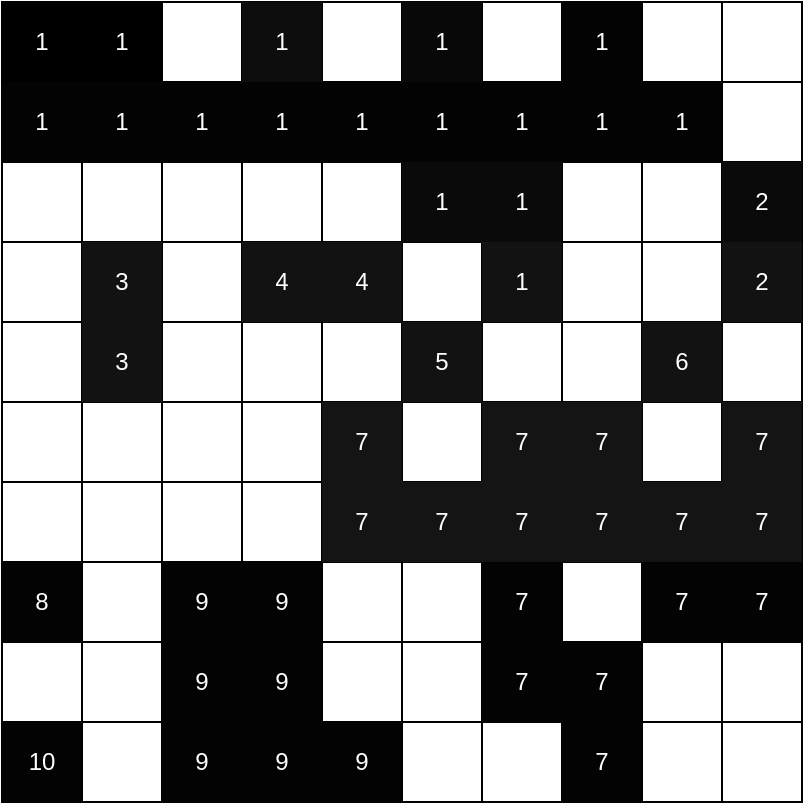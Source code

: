 <mxfile version="13.8.8" type="device"><diagram id="Qjdlxd_e4Ym-WES_UQr6" name="Page-1"><mxGraphModel dx="1422" dy="776" grid="1" gridSize="10" guides="1" tooltips="1" connect="1" arrows="1" fold="1" page="1" pageScale="1" pageWidth="827" pageHeight="1169" math="0" shadow="0"><root><mxCell id="0"/><mxCell id="1" parent="0"/><mxCell id="fYCM4nf8nL4wZfRL3Xh5-1" value="" style="shape=table;html=1;whiteSpace=wrap;startSize=0;container=1;collapsible=0;childLayout=tableLayout;" vertex="1" parent="1"><mxGeometry x="100" y="90" width="400" height="400" as="geometry"/></mxCell><mxCell id="fYCM4nf8nL4wZfRL3Xh5-101" style="shape=partialRectangle;html=1;whiteSpace=wrap;collapsible=0;dropTarget=0;pointerEvents=0;fillColor=none;top=0;left=0;bottom=0;right=0;points=[[0,0.5],[1,0.5]];portConstraint=eastwest;" vertex="1" parent="fYCM4nf8nL4wZfRL3Xh5-1"><mxGeometry width="400" height="40" as="geometry"/></mxCell><mxCell id="fYCM4nf8nL4wZfRL3Xh5-102" value="1" style="shape=partialRectangle;html=1;whiteSpace=wrap;connectable=0;top=0;left=0;bottom=0;right=0;overflow=hidden;fillColor=#000000;fontColor=#FFFFFF;" vertex="1" parent="fYCM4nf8nL4wZfRL3Xh5-101"><mxGeometry width="40" height="40" as="geometry"/></mxCell><mxCell id="fYCM4nf8nL4wZfRL3Xh5-103" value="1" style="shape=partialRectangle;html=1;whiteSpace=wrap;connectable=0;top=0;left=0;bottom=0;right=0;overflow=hidden;fillColor=#000000;fontColor=#FFFFFF;" vertex="1" parent="fYCM4nf8nL4wZfRL3Xh5-101"><mxGeometry x="40" width="40" height="40" as="geometry"/></mxCell><mxCell id="fYCM4nf8nL4wZfRL3Xh5-104" style="shape=partialRectangle;html=1;whiteSpace=wrap;connectable=0;fillColor=none;top=0;left=0;bottom=0;right=0;overflow=hidden;" vertex="1" parent="fYCM4nf8nL4wZfRL3Xh5-101"><mxGeometry x="80" width="40" height="40" as="geometry"/></mxCell><mxCell id="fYCM4nf8nL4wZfRL3Xh5-105" value="1" style="shape=partialRectangle;html=1;whiteSpace=wrap;connectable=0;top=0;left=0;bottom=0;right=0;overflow=hidden;fillColor=#0D0D0D;fontColor=#FFFFFF;" vertex="1" parent="fYCM4nf8nL4wZfRL3Xh5-101"><mxGeometry x="120" width="40" height="40" as="geometry"/></mxCell><mxCell id="fYCM4nf8nL4wZfRL3Xh5-106" style="shape=partialRectangle;html=1;whiteSpace=wrap;connectable=0;fillColor=none;top=0;left=0;bottom=0;right=0;overflow=hidden;" vertex="1" parent="fYCM4nf8nL4wZfRL3Xh5-101"><mxGeometry x="160" width="40" height="40" as="geometry"/></mxCell><mxCell id="fYCM4nf8nL4wZfRL3Xh5-107" value="1" style="shape=partialRectangle;html=1;whiteSpace=wrap;connectable=0;top=0;left=0;bottom=0;right=0;overflow=hidden;fillColor=#080808;fontColor=#FFFFFF;" vertex="1" parent="fYCM4nf8nL4wZfRL3Xh5-101"><mxGeometry x="200" width="40" height="40" as="geometry"/></mxCell><mxCell id="fYCM4nf8nL4wZfRL3Xh5-108" style="shape=partialRectangle;html=1;whiteSpace=wrap;connectable=0;fillColor=none;top=0;left=0;bottom=0;right=0;overflow=hidden;" vertex="1" parent="fYCM4nf8nL4wZfRL3Xh5-101"><mxGeometry x="240" width="40" height="40" as="geometry"/></mxCell><mxCell id="fYCM4nf8nL4wZfRL3Xh5-109" value="1" style="shape=partialRectangle;html=1;whiteSpace=wrap;connectable=0;top=0;left=0;bottom=0;right=0;overflow=hidden;fillColor=#030303;fontColor=#FFFFFF;" vertex="1" parent="fYCM4nf8nL4wZfRL3Xh5-101"><mxGeometry x="280" width="40" height="40" as="geometry"/></mxCell><mxCell id="fYCM4nf8nL4wZfRL3Xh5-110" style="shape=partialRectangle;html=1;whiteSpace=wrap;connectable=0;fillColor=none;top=0;left=0;bottom=0;right=0;overflow=hidden;" vertex="1" parent="fYCM4nf8nL4wZfRL3Xh5-101"><mxGeometry x="320" width="40" height="40" as="geometry"/></mxCell><mxCell id="fYCM4nf8nL4wZfRL3Xh5-111" style="shape=partialRectangle;html=1;whiteSpace=wrap;connectable=0;fillColor=none;top=0;left=0;bottom=0;right=0;overflow=hidden;" vertex="1" parent="fYCM4nf8nL4wZfRL3Xh5-101"><mxGeometry x="360" width="40" height="40" as="geometry"/></mxCell><mxCell id="fYCM4nf8nL4wZfRL3Xh5-90" style="shape=partialRectangle;html=1;whiteSpace=wrap;collapsible=0;dropTarget=0;pointerEvents=0;fillColor=none;top=0;left=0;bottom=0;right=0;points=[[0,0.5],[1,0.5]];portConstraint=eastwest;" vertex="1" parent="fYCM4nf8nL4wZfRL3Xh5-1"><mxGeometry y="40" width="400" height="40" as="geometry"/></mxCell><mxCell id="fYCM4nf8nL4wZfRL3Xh5-91" value="1" style="shape=partialRectangle;html=1;whiteSpace=wrap;connectable=0;top=0;left=0;bottom=0;right=0;overflow=hidden;fillColor=#030303;fontColor=#FFFFFF;" vertex="1" parent="fYCM4nf8nL4wZfRL3Xh5-90"><mxGeometry width="40" height="40" as="geometry"/></mxCell><mxCell id="fYCM4nf8nL4wZfRL3Xh5-92" value="1" style="shape=partialRectangle;html=1;whiteSpace=wrap;connectable=0;top=0;left=0;bottom=0;right=0;overflow=hidden;fillColor=#030303;fontColor=#FFFFFF;" vertex="1" parent="fYCM4nf8nL4wZfRL3Xh5-90"><mxGeometry x="40" width="40" height="40" as="geometry"/></mxCell><mxCell id="fYCM4nf8nL4wZfRL3Xh5-93" value="1" style="shape=partialRectangle;html=1;whiteSpace=wrap;connectable=0;top=0;left=0;bottom=0;right=0;overflow=hidden;fillColor=#030303;fontColor=#FFFFFF;" vertex="1" parent="fYCM4nf8nL4wZfRL3Xh5-90"><mxGeometry x="80" width="40" height="40" as="geometry"/></mxCell><mxCell id="fYCM4nf8nL4wZfRL3Xh5-94" value="1" style="shape=partialRectangle;html=1;whiteSpace=wrap;connectable=0;top=0;left=0;bottom=0;right=0;overflow=hidden;fillColor=#030303;fontColor=#FFFFFF;" vertex="1" parent="fYCM4nf8nL4wZfRL3Xh5-90"><mxGeometry x="120" width="40" height="40" as="geometry"/></mxCell><mxCell id="fYCM4nf8nL4wZfRL3Xh5-95" value="1" style="shape=partialRectangle;html=1;whiteSpace=wrap;connectable=0;top=0;left=0;bottom=0;right=0;overflow=hidden;fillColor=#030303;fontColor=#FFFFFF;" vertex="1" parent="fYCM4nf8nL4wZfRL3Xh5-90"><mxGeometry x="160" width="40" height="40" as="geometry"/></mxCell><mxCell id="fYCM4nf8nL4wZfRL3Xh5-96" value="1" style="shape=partialRectangle;html=1;whiteSpace=wrap;connectable=0;top=0;left=0;bottom=0;right=0;overflow=hidden;fillColor=#030303;fontColor=#FFFFFF;" vertex="1" parent="fYCM4nf8nL4wZfRL3Xh5-90"><mxGeometry x="200" width="40" height="40" as="geometry"/></mxCell><mxCell id="fYCM4nf8nL4wZfRL3Xh5-97" value="1" style="shape=partialRectangle;html=1;whiteSpace=wrap;connectable=0;top=0;left=0;bottom=0;right=0;overflow=hidden;fillColor=#030303;fontColor=#FFFFFF;" vertex="1" parent="fYCM4nf8nL4wZfRL3Xh5-90"><mxGeometry x="240" width="40" height="40" as="geometry"/></mxCell><mxCell id="fYCM4nf8nL4wZfRL3Xh5-98" value="1" style="shape=partialRectangle;html=1;whiteSpace=wrap;connectable=0;top=0;left=0;bottom=0;right=0;overflow=hidden;fillColor=#030303;fontColor=#FFFFFF;" vertex="1" parent="fYCM4nf8nL4wZfRL3Xh5-90"><mxGeometry x="280" width="40" height="40" as="geometry"/></mxCell><mxCell id="fYCM4nf8nL4wZfRL3Xh5-99" value="1" style="shape=partialRectangle;html=1;whiteSpace=wrap;connectable=0;top=0;left=0;bottom=0;right=0;overflow=hidden;fillColor=#030303;fontColor=#FFFFFF;" vertex="1" parent="fYCM4nf8nL4wZfRL3Xh5-90"><mxGeometry x="320" width="40" height="40" as="geometry"/></mxCell><mxCell id="fYCM4nf8nL4wZfRL3Xh5-100" style="shape=partialRectangle;html=1;whiteSpace=wrap;connectable=0;fillColor=none;top=0;left=0;bottom=0;right=0;overflow=hidden;" vertex="1" parent="fYCM4nf8nL4wZfRL3Xh5-90"><mxGeometry x="360" width="40" height="40" as="geometry"/></mxCell><mxCell id="fYCM4nf8nL4wZfRL3Xh5-79" style="shape=partialRectangle;html=1;whiteSpace=wrap;collapsible=0;dropTarget=0;pointerEvents=0;fillColor=none;top=0;left=0;bottom=0;right=0;points=[[0,0.5],[1,0.5]];portConstraint=eastwest;" vertex="1" parent="fYCM4nf8nL4wZfRL3Xh5-1"><mxGeometry y="80" width="400" height="40" as="geometry"/></mxCell><mxCell id="fYCM4nf8nL4wZfRL3Xh5-80" style="shape=partialRectangle;html=1;whiteSpace=wrap;connectable=0;fillColor=none;top=0;left=0;bottom=0;right=0;overflow=hidden;" vertex="1" parent="fYCM4nf8nL4wZfRL3Xh5-79"><mxGeometry width="40" height="40" as="geometry"/></mxCell><mxCell id="fYCM4nf8nL4wZfRL3Xh5-81" style="shape=partialRectangle;html=1;whiteSpace=wrap;connectable=0;fillColor=none;top=0;left=0;bottom=0;right=0;overflow=hidden;" vertex="1" parent="fYCM4nf8nL4wZfRL3Xh5-79"><mxGeometry x="40" width="40" height="40" as="geometry"/></mxCell><mxCell id="fYCM4nf8nL4wZfRL3Xh5-82" style="shape=partialRectangle;html=1;whiteSpace=wrap;connectable=0;fillColor=none;top=0;left=0;bottom=0;right=0;overflow=hidden;" vertex="1" parent="fYCM4nf8nL4wZfRL3Xh5-79"><mxGeometry x="80" width="40" height="40" as="geometry"/></mxCell><mxCell id="fYCM4nf8nL4wZfRL3Xh5-83" style="shape=partialRectangle;html=1;whiteSpace=wrap;connectable=0;fillColor=none;top=0;left=0;bottom=0;right=0;overflow=hidden;" vertex="1" parent="fYCM4nf8nL4wZfRL3Xh5-79"><mxGeometry x="120" width="40" height="40" as="geometry"/></mxCell><mxCell id="fYCM4nf8nL4wZfRL3Xh5-84" style="shape=partialRectangle;html=1;whiteSpace=wrap;connectable=0;fillColor=none;top=0;left=0;bottom=0;right=0;overflow=hidden;" vertex="1" parent="fYCM4nf8nL4wZfRL3Xh5-79"><mxGeometry x="160" width="40" height="40" as="geometry"/></mxCell><mxCell id="fYCM4nf8nL4wZfRL3Xh5-85" value="1" style="shape=partialRectangle;html=1;whiteSpace=wrap;connectable=0;top=0;left=0;bottom=0;right=0;overflow=hidden;fillColor=#0A0A0A;fontColor=#FFFFFF;" vertex="1" parent="fYCM4nf8nL4wZfRL3Xh5-79"><mxGeometry x="200" width="40" height="40" as="geometry"/></mxCell><mxCell id="fYCM4nf8nL4wZfRL3Xh5-86" value="1" style="shape=partialRectangle;html=1;whiteSpace=wrap;connectable=0;top=0;left=0;bottom=0;right=0;overflow=hidden;fillColor=#0A0A0A;fontColor=#FFFFFF;" vertex="1" parent="fYCM4nf8nL4wZfRL3Xh5-79"><mxGeometry x="240" width="40" height="40" as="geometry"/></mxCell><mxCell id="fYCM4nf8nL4wZfRL3Xh5-87" style="shape=partialRectangle;html=1;whiteSpace=wrap;connectable=0;fillColor=none;top=0;left=0;bottom=0;right=0;overflow=hidden;" vertex="1" parent="fYCM4nf8nL4wZfRL3Xh5-79"><mxGeometry x="280" width="40" height="40" as="geometry"/></mxCell><mxCell id="fYCM4nf8nL4wZfRL3Xh5-88" style="shape=partialRectangle;html=1;whiteSpace=wrap;connectable=0;fillColor=none;top=0;left=0;bottom=0;right=0;overflow=hidden;" vertex="1" parent="fYCM4nf8nL4wZfRL3Xh5-79"><mxGeometry x="320" width="40" height="40" as="geometry"/></mxCell><mxCell id="fYCM4nf8nL4wZfRL3Xh5-89" value="2" style="shape=partialRectangle;html=1;whiteSpace=wrap;connectable=0;top=0;left=0;bottom=0;right=0;overflow=hidden;fillColor=#0A0A0A;fontColor=#FFFFFF;" vertex="1" parent="fYCM4nf8nL4wZfRL3Xh5-79"><mxGeometry x="360" width="40" height="40" as="geometry"/></mxCell><mxCell id="fYCM4nf8nL4wZfRL3Xh5-68" style="shape=partialRectangle;html=1;whiteSpace=wrap;collapsible=0;dropTarget=0;pointerEvents=0;fillColor=none;top=0;left=0;bottom=0;right=0;points=[[0,0.5],[1,0.5]];portConstraint=eastwest;" vertex="1" parent="fYCM4nf8nL4wZfRL3Xh5-1"><mxGeometry y="120" width="400" height="40" as="geometry"/></mxCell><mxCell id="fYCM4nf8nL4wZfRL3Xh5-69" style="shape=partialRectangle;html=1;whiteSpace=wrap;connectable=0;fillColor=none;top=0;left=0;bottom=0;right=0;overflow=hidden;" vertex="1" parent="fYCM4nf8nL4wZfRL3Xh5-68"><mxGeometry width="40" height="40" as="geometry"/></mxCell><mxCell id="fYCM4nf8nL4wZfRL3Xh5-70" value="3" style="shape=partialRectangle;html=1;whiteSpace=wrap;connectable=0;top=0;left=0;bottom=0;right=0;overflow=hidden;fillColor=#121212;fontColor=#FFFFFF;" vertex="1" parent="fYCM4nf8nL4wZfRL3Xh5-68"><mxGeometry x="40" width="40" height="40" as="geometry"/></mxCell><mxCell id="fYCM4nf8nL4wZfRL3Xh5-71" style="shape=partialRectangle;html=1;whiteSpace=wrap;connectable=0;fillColor=none;top=0;left=0;bottom=0;right=0;overflow=hidden;" vertex="1" parent="fYCM4nf8nL4wZfRL3Xh5-68"><mxGeometry x="80" width="40" height="40" as="geometry"/></mxCell><mxCell id="fYCM4nf8nL4wZfRL3Xh5-72" value="4" style="shape=partialRectangle;html=1;whiteSpace=wrap;connectable=0;top=0;left=0;bottom=0;right=0;overflow=hidden;fillColor=#121212;fontColor=#FFFFFF;" vertex="1" parent="fYCM4nf8nL4wZfRL3Xh5-68"><mxGeometry x="120" width="40" height="40" as="geometry"/></mxCell><mxCell id="fYCM4nf8nL4wZfRL3Xh5-73" value="4" style="shape=partialRectangle;html=1;whiteSpace=wrap;connectable=0;top=0;left=0;bottom=0;right=0;overflow=hidden;fillColor=#121212;fontColor=#FFFFFF;" vertex="1" parent="fYCM4nf8nL4wZfRL3Xh5-68"><mxGeometry x="160" width="40" height="40" as="geometry"/></mxCell><mxCell id="fYCM4nf8nL4wZfRL3Xh5-74" style="shape=partialRectangle;html=1;whiteSpace=wrap;connectable=0;fillColor=none;top=0;left=0;bottom=0;right=0;overflow=hidden;" vertex="1" parent="fYCM4nf8nL4wZfRL3Xh5-68"><mxGeometry x="200" width="40" height="40" as="geometry"/></mxCell><mxCell id="fYCM4nf8nL4wZfRL3Xh5-75" value="1" style="shape=partialRectangle;html=1;whiteSpace=wrap;connectable=0;top=0;left=0;bottom=0;right=0;overflow=hidden;fillColor=#121212;fontColor=#FFFFFF;" vertex="1" parent="fYCM4nf8nL4wZfRL3Xh5-68"><mxGeometry x="240" width="40" height="40" as="geometry"/></mxCell><mxCell id="fYCM4nf8nL4wZfRL3Xh5-76" style="shape=partialRectangle;html=1;whiteSpace=wrap;connectable=0;fillColor=none;top=0;left=0;bottom=0;right=0;overflow=hidden;" vertex="1" parent="fYCM4nf8nL4wZfRL3Xh5-68"><mxGeometry x="280" width="40" height="40" as="geometry"/></mxCell><mxCell id="fYCM4nf8nL4wZfRL3Xh5-77" style="shape=partialRectangle;html=1;whiteSpace=wrap;connectable=0;fillColor=none;top=0;left=0;bottom=0;right=0;overflow=hidden;" vertex="1" parent="fYCM4nf8nL4wZfRL3Xh5-68"><mxGeometry x="320" width="40" height="40" as="geometry"/></mxCell><mxCell id="fYCM4nf8nL4wZfRL3Xh5-78" value="2" style="shape=partialRectangle;html=1;whiteSpace=wrap;connectable=0;top=0;left=0;bottom=0;right=0;overflow=hidden;fillColor=#121212;fontColor=#FFFFFF;" vertex="1" parent="fYCM4nf8nL4wZfRL3Xh5-68"><mxGeometry x="360" width="40" height="40" as="geometry"/></mxCell><mxCell id="fYCM4nf8nL4wZfRL3Xh5-57" style="shape=partialRectangle;html=1;whiteSpace=wrap;collapsible=0;dropTarget=0;pointerEvents=0;fillColor=none;top=0;left=0;bottom=0;right=0;points=[[0,0.5],[1,0.5]];portConstraint=eastwest;" vertex="1" parent="fYCM4nf8nL4wZfRL3Xh5-1"><mxGeometry y="160" width="400" height="40" as="geometry"/></mxCell><mxCell id="fYCM4nf8nL4wZfRL3Xh5-58" style="shape=partialRectangle;html=1;whiteSpace=wrap;connectable=0;fillColor=none;top=0;left=0;bottom=0;right=0;overflow=hidden;" vertex="1" parent="fYCM4nf8nL4wZfRL3Xh5-57"><mxGeometry width="40" height="40" as="geometry"/></mxCell><mxCell id="fYCM4nf8nL4wZfRL3Xh5-59" value="3" style="shape=partialRectangle;html=1;whiteSpace=wrap;connectable=0;top=0;left=0;bottom=0;right=0;overflow=hidden;fillColor=#121212;fontColor=#FFFFFF;" vertex="1" parent="fYCM4nf8nL4wZfRL3Xh5-57"><mxGeometry x="40" width="40" height="40" as="geometry"/></mxCell><mxCell id="fYCM4nf8nL4wZfRL3Xh5-60" style="shape=partialRectangle;html=1;whiteSpace=wrap;connectable=0;fillColor=none;top=0;left=0;bottom=0;right=0;overflow=hidden;" vertex="1" parent="fYCM4nf8nL4wZfRL3Xh5-57"><mxGeometry x="80" width="40" height="40" as="geometry"/></mxCell><mxCell id="fYCM4nf8nL4wZfRL3Xh5-61" style="shape=partialRectangle;html=1;whiteSpace=wrap;connectable=0;fillColor=none;top=0;left=0;bottom=0;right=0;overflow=hidden;" vertex="1" parent="fYCM4nf8nL4wZfRL3Xh5-57"><mxGeometry x="120" width="40" height="40" as="geometry"/></mxCell><mxCell id="fYCM4nf8nL4wZfRL3Xh5-62" style="shape=partialRectangle;html=1;whiteSpace=wrap;connectable=0;fillColor=none;top=0;left=0;bottom=0;right=0;overflow=hidden;" vertex="1" parent="fYCM4nf8nL4wZfRL3Xh5-57"><mxGeometry x="160" width="40" height="40" as="geometry"/></mxCell><mxCell id="fYCM4nf8nL4wZfRL3Xh5-63" value="5" style="shape=partialRectangle;html=1;whiteSpace=wrap;connectable=0;top=0;left=0;bottom=0;right=0;overflow=hidden;fillColor=#121212;fontColor=#FFFFFF;" vertex="1" parent="fYCM4nf8nL4wZfRL3Xh5-57"><mxGeometry x="200" width="40" height="40" as="geometry"/></mxCell><mxCell id="fYCM4nf8nL4wZfRL3Xh5-64" style="shape=partialRectangle;html=1;whiteSpace=wrap;connectable=0;fillColor=none;top=0;left=0;bottom=0;right=0;overflow=hidden;" vertex="1" parent="fYCM4nf8nL4wZfRL3Xh5-57"><mxGeometry x="240" width="40" height="40" as="geometry"/></mxCell><mxCell id="fYCM4nf8nL4wZfRL3Xh5-65" style="shape=partialRectangle;html=1;whiteSpace=wrap;connectable=0;fillColor=none;top=0;left=0;bottom=0;right=0;overflow=hidden;" vertex="1" parent="fYCM4nf8nL4wZfRL3Xh5-57"><mxGeometry x="280" width="40" height="40" as="geometry"/></mxCell><mxCell id="fYCM4nf8nL4wZfRL3Xh5-66" value="6" style="shape=partialRectangle;html=1;whiteSpace=wrap;connectable=0;top=0;left=0;bottom=0;right=0;overflow=hidden;fillColor=#121212;fontColor=#FFFFFF;" vertex="1" parent="fYCM4nf8nL4wZfRL3Xh5-57"><mxGeometry x="320" width="40" height="40" as="geometry"/></mxCell><mxCell id="fYCM4nf8nL4wZfRL3Xh5-67" style="shape=partialRectangle;html=1;whiteSpace=wrap;connectable=0;fillColor=none;top=0;left=0;bottom=0;right=0;overflow=hidden;" vertex="1" parent="fYCM4nf8nL4wZfRL3Xh5-57"><mxGeometry x="360" width="40" height="40" as="geometry"/></mxCell><mxCell id="fYCM4nf8nL4wZfRL3Xh5-46" style="shape=partialRectangle;html=1;whiteSpace=wrap;collapsible=0;dropTarget=0;pointerEvents=0;fillColor=none;top=0;left=0;bottom=0;right=0;points=[[0,0.5],[1,0.5]];portConstraint=eastwest;" vertex="1" parent="fYCM4nf8nL4wZfRL3Xh5-1"><mxGeometry y="200" width="400" height="40" as="geometry"/></mxCell><mxCell id="fYCM4nf8nL4wZfRL3Xh5-47" style="shape=partialRectangle;html=1;whiteSpace=wrap;connectable=0;fillColor=none;top=0;left=0;bottom=0;right=0;overflow=hidden;" vertex="1" parent="fYCM4nf8nL4wZfRL3Xh5-46"><mxGeometry width="40" height="40" as="geometry"/></mxCell><mxCell id="fYCM4nf8nL4wZfRL3Xh5-48" style="shape=partialRectangle;html=1;whiteSpace=wrap;connectable=0;fillColor=none;top=0;left=0;bottom=0;right=0;overflow=hidden;" vertex="1" parent="fYCM4nf8nL4wZfRL3Xh5-46"><mxGeometry x="40" width="40" height="40" as="geometry"/></mxCell><mxCell id="fYCM4nf8nL4wZfRL3Xh5-49" style="shape=partialRectangle;html=1;whiteSpace=wrap;connectable=0;fillColor=none;top=0;left=0;bottom=0;right=0;overflow=hidden;" vertex="1" parent="fYCM4nf8nL4wZfRL3Xh5-46"><mxGeometry x="80" width="40" height="40" as="geometry"/></mxCell><mxCell id="fYCM4nf8nL4wZfRL3Xh5-50" style="shape=partialRectangle;html=1;whiteSpace=wrap;connectable=0;fillColor=none;top=0;left=0;bottom=0;right=0;overflow=hidden;" vertex="1" parent="fYCM4nf8nL4wZfRL3Xh5-46"><mxGeometry x="120" width="40" height="40" as="geometry"/></mxCell><mxCell id="fYCM4nf8nL4wZfRL3Xh5-51" value="7" style="shape=partialRectangle;html=1;whiteSpace=wrap;connectable=0;top=0;left=0;bottom=0;right=0;overflow=hidden;fillColor=#141414;fontColor=#FFFFFF;" vertex="1" parent="fYCM4nf8nL4wZfRL3Xh5-46"><mxGeometry x="160" width="40" height="40" as="geometry"/></mxCell><mxCell id="fYCM4nf8nL4wZfRL3Xh5-52" style="shape=partialRectangle;html=1;whiteSpace=wrap;connectable=0;fillColor=none;top=0;left=0;bottom=0;right=0;overflow=hidden;" vertex="1" parent="fYCM4nf8nL4wZfRL3Xh5-46"><mxGeometry x="200" width="40" height="40" as="geometry"/></mxCell><mxCell id="fYCM4nf8nL4wZfRL3Xh5-53" value="7" style="shape=partialRectangle;html=1;whiteSpace=wrap;connectable=0;top=0;left=0;bottom=0;right=0;overflow=hidden;fillColor=#141414;fontColor=#FFFFFF;" vertex="1" parent="fYCM4nf8nL4wZfRL3Xh5-46"><mxGeometry x="240" width="40" height="40" as="geometry"/></mxCell><mxCell id="fYCM4nf8nL4wZfRL3Xh5-54" value="7" style="shape=partialRectangle;html=1;whiteSpace=wrap;connectable=0;top=0;left=0;bottom=0;right=0;overflow=hidden;fillColor=#141414;fontColor=#FFFFFF;" vertex="1" parent="fYCM4nf8nL4wZfRL3Xh5-46"><mxGeometry x="280" width="40" height="40" as="geometry"/></mxCell><mxCell id="fYCM4nf8nL4wZfRL3Xh5-55" style="shape=partialRectangle;html=1;whiteSpace=wrap;connectable=0;fillColor=none;top=0;left=0;bottom=0;right=0;overflow=hidden;" vertex="1" parent="fYCM4nf8nL4wZfRL3Xh5-46"><mxGeometry x="320" width="40" height="40" as="geometry"/></mxCell><mxCell id="fYCM4nf8nL4wZfRL3Xh5-56" value="7" style="shape=partialRectangle;html=1;whiteSpace=wrap;connectable=0;top=0;left=0;bottom=0;right=0;overflow=hidden;fillColor=#141414;fontColor=#FFFFFF;" vertex="1" parent="fYCM4nf8nL4wZfRL3Xh5-46"><mxGeometry x="360" width="40" height="40" as="geometry"/></mxCell><mxCell id="fYCM4nf8nL4wZfRL3Xh5-2" value="" style="shape=partialRectangle;html=1;whiteSpace=wrap;collapsible=0;dropTarget=0;pointerEvents=0;fillColor=none;top=0;left=0;bottom=0;right=0;points=[[0,0.5],[1,0.5]];portConstraint=eastwest;" vertex="1" parent="fYCM4nf8nL4wZfRL3Xh5-1"><mxGeometry y="240" width="400" height="40" as="geometry"/></mxCell><mxCell id="fYCM4nf8nL4wZfRL3Xh5-3" value="" style="shape=partialRectangle;html=1;whiteSpace=wrap;connectable=0;fillColor=none;top=0;left=0;bottom=0;right=0;overflow=hidden;" vertex="1" parent="fYCM4nf8nL4wZfRL3Xh5-2"><mxGeometry width="40" height="40" as="geometry"/></mxCell><mxCell id="fYCM4nf8nL4wZfRL3Xh5-4" value="" style="shape=partialRectangle;html=1;whiteSpace=wrap;connectable=0;fillColor=none;top=0;left=0;bottom=0;right=0;overflow=hidden;" vertex="1" parent="fYCM4nf8nL4wZfRL3Xh5-2"><mxGeometry x="40" width="40" height="40" as="geometry"/></mxCell><mxCell id="fYCM4nf8nL4wZfRL3Xh5-5" value="" style="shape=partialRectangle;html=1;whiteSpace=wrap;connectable=0;fillColor=none;top=0;left=0;bottom=0;right=0;overflow=hidden;" vertex="1" parent="fYCM4nf8nL4wZfRL3Xh5-2"><mxGeometry x="80" width="40" height="40" as="geometry"/></mxCell><mxCell id="fYCM4nf8nL4wZfRL3Xh5-14" style="shape=partialRectangle;html=1;whiteSpace=wrap;connectable=0;fillColor=none;top=0;left=0;bottom=0;right=0;overflow=hidden;" vertex="1" parent="fYCM4nf8nL4wZfRL3Xh5-2"><mxGeometry x="120" width="40" height="40" as="geometry"/></mxCell><mxCell id="fYCM4nf8nL4wZfRL3Xh5-17" value="7" style="shape=partialRectangle;html=1;whiteSpace=wrap;connectable=0;top=0;left=0;bottom=0;right=0;overflow=hidden;fillColor=#141414;fontColor=#FFFFFF;" vertex="1" parent="fYCM4nf8nL4wZfRL3Xh5-2"><mxGeometry x="160" width="40" height="40" as="geometry"/></mxCell><mxCell id="fYCM4nf8nL4wZfRL3Xh5-20" value="7" style="shape=partialRectangle;html=1;whiteSpace=wrap;connectable=0;top=0;left=0;bottom=0;right=0;overflow=hidden;fillColor=#141414;fontColor=#FFFFFF;" vertex="1" parent="fYCM4nf8nL4wZfRL3Xh5-2"><mxGeometry x="200" width="40" height="40" as="geometry"/></mxCell><mxCell id="fYCM4nf8nL4wZfRL3Xh5-23" value="7" style="shape=partialRectangle;html=1;whiteSpace=wrap;connectable=0;top=0;left=0;bottom=0;right=0;overflow=hidden;fillColor=#141414;fontColor=#FFFFFF;" vertex="1" parent="fYCM4nf8nL4wZfRL3Xh5-2"><mxGeometry x="240" width="40" height="40" as="geometry"/></mxCell><mxCell id="fYCM4nf8nL4wZfRL3Xh5-26" value="7" style="shape=partialRectangle;html=1;whiteSpace=wrap;connectable=0;top=0;left=0;bottom=0;right=0;overflow=hidden;fillColor=#141414;fontColor=#FFFFFF;" vertex="1" parent="fYCM4nf8nL4wZfRL3Xh5-2"><mxGeometry x="280" width="40" height="40" as="geometry"/></mxCell><mxCell id="fYCM4nf8nL4wZfRL3Xh5-29" value="7" style="shape=partialRectangle;html=1;whiteSpace=wrap;connectable=0;top=0;left=0;bottom=0;right=0;overflow=hidden;fillColor=#141414;fontColor=#FFFFFF;" vertex="1" parent="fYCM4nf8nL4wZfRL3Xh5-2"><mxGeometry x="320" width="40" height="40" as="geometry"/></mxCell><mxCell id="fYCM4nf8nL4wZfRL3Xh5-32" value="7" style="shape=partialRectangle;html=1;whiteSpace=wrap;connectable=0;top=0;left=0;bottom=0;right=0;overflow=hidden;fillColor=#141414;fontColor=#FFFFFF;" vertex="1" parent="fYCM4nf8nL4wZfRL3Xh5-2"><mxGeometry x="360" width="40" height="40" as="geometry"/></mxCell><mxCell id="fYCM4nf8nL4wZfRL3Xh5-6" value="" style="shape=partialRectangle;html=1;whiteSpace=wrap;collapsible=0;dropTarget=0;pointerEvents=0;fillColor=none;top=0;left=0;bottom=0;right=0;points=[[0,0.5],[1,0.5]];portConstraint=eastwest;" vertex="1" parent="fYCM4nf8nL4wZfRL3Xh5-1"><mxGeometry y="280" width="400" height="40" as="geometry"/></mxCell><mxCell id="fYCM4nf8nL4wZfRL3Xh5-7" value="8" style="shape=partialRectangle;html=1;whiteSpace=wrap;connectable=0;top=0;left=0;bottom=0;right=0;overflow=hidden;fillColor=#030303;fontColor=#FFFFFF;" vertex="1" parent="fYCM4nf8nL4wZfRL3Xh5-6"><mxGeometry width="40" height="40" as="geometry"/></mxCell><mxCell id="fYCM4nf8nL4wZfRL3Xh5-8" value="" style="shape=partialRectangle;html=1;whiteSpace=wrap;connectable=0;fillColor=none;top=0;left=0;bottom=0;right=0;overflow=hidden;" vertex="1" parent="fYCM4nf8nL4wZfRL3Xh5-6"><mxGeometry x="40" width="40" height="40" as="geometry"/></mxCell><mxCell id="fYCM4nf8nL4wZfRL3Xh5-9" value="9" style="shape=partialRectangle;html=1;whiteSpace=wrap;connectable=0;top=0;left=0;bottom=0;right=0;overflow=hidden;fillColor=#030303;fontColor=#FFFFFF;" vertex="1" parent="fYCM4nf8nL4wZfRL3Xh5-6"><mxGeometry x="80" width="40" height="40" as="geometry"/></mxCell><mxCell id="fYCM4nf8nL4wZfRL3Xh5-15" value="9" style="shape=partialRectangle;html=1;whiteSpace=wrap;connectable=0;top=0;left=0;bottom=0;right=0;overflow=hidden;fillColor=#030303;fontColor=#FFFFFF;" vertex="1" parent="fYCM4nf8nL4wZfRL3Xh5-6"><mxGeometry x="120" width="40" height="40" as="geometry"/></mxCell><mxCell id="fYCM4nf8nL4wZfRL3Xh5-18" style="shape=partialRectangle;html=1;whiteSpace=wrap;connectable=0;fillColor=none;top=0;left=0;bottom=0;right=0;overflow=hidden;" vertex="1" parent="fYCM4nf8nL4wZfRL3Xh5-6"><mxGeometry x="160" width="40" height="40" as="geometry"/></mxCell><mxCell id="fYCM4nf8nL4wZfRL3Xh5-21" style="shape=partialRectangle;html=1;whiteSpace=wrap;connectable=0;fillColor=none;top=0;left=0;bottom=0;right=0;overflow=hidden;" vertex="1" parent="fYCM4nf8nL4wZfRL3Xh5-6"><mxGeometry x="200" width="40" height="40" as="geometry"/></mxCell><mxCell id="fYCM4nf8nL4wZfRL3Xh5-24" value="7" style="shape=partialRectangle;html=1;whiteSpace=wrap;connectable=0;top=0;left=0;bottom=0;right=0;overflow=hidden;fillColor=#030303;fontColor=#FFFFFF;" vertex="1" parent="fYCM4nf8nL4wZfRL3Xh5-6"><mxGeometry x="240" width="40" height="40" as="geometry"/></mxCell><mxCell id="fYCM4nf8nL4wZfRL3Xh5-27" style="shape=partialRectangle;html=1;whiteSpace=wrap;connectable=0;fillColor=none;top=0;left=0;bottom=0;right=0;overflow=hidden;" vertex="1" parent="fYCM4nf8nL4wZfRL3Xh5-6"><mxGeometry x="280" width="40" height="40" as="geometry"/></mxCell><mxCell id="fYCM4nf8nL4wZfRL3Xh5-30" value="7" style="shape=partialRectangle;html=1;whiteSpace=wrap;connectable=0;top=0;left=0;bottom=0;right=0;overflow=hidden;fillColor=#030303;fontColor=#FFFFFF;" vertex="1" parent="fYCM4nf8nL4wZfRL3Xh5-6"><mxGeometry x="320" width="40" height="40" as="geometry"/></mxCell><mxCell id="fYCM4nf8nL4wZfRL3Xh5-33" value="7" style="shape=partialRectangle;html=1;whiteSpace=wrap;connectable=0;top=0;left=0;bottom=0;right=0;overflow=hidden;fillColor=#030303;fontColor=#FFFFFF;" vertex="1" parent="fYCM4nf8nL4wZfRL3Xh5-6"><mxGeometry x="360" width="40" height="40" as="geometry"/></mxCell><mxCell id="fYCM4nf8nL4wZfRL3Xh5-10" value="" style="shape=partialRectangle;html=1;whiteSpace=wrap;collapsible=0;dropTarget=0;pointerEvents=0;fillColor=none;top=0;left=0;bottom=0;right=0;points=[[0,0.5],[1,0.5]];portConstraint=eastwest;" vertex="1" parent="fYCM4nf8nL4wZfRL3Xh5-1"><mxGeometry y="320" width="400" height="40" as="geometry"/></mxCell><mxCell id="fYCM4nf8nL4wZfRL3Xh5-11" value="" style="shape=partialRectangle;html=1;whiteSpace=wrap;connectable=0;fillColor=none;top=0;left=0;bottom=0;right=0;overflow=hidden;" vertex="1" parent="fYCM4nf8nL4wZfRL3Xh5-10"><mxGeometry width="40" height="40" as="geometry"/></mxCell><mxCell id="fYCM4nf8nL4wZfRL3Xh5-12" value="" style="shape=partialRectangle;html=1;whiteSpace=wrap;connectable=0;fillColor=none;top=0;left=0;bottom=0;right=0;overflow=hidden;" vertex="1" parent="fYCM4nf8nL4wZfRL3Xh5-10"><mxGeometry x="40" width="40" height="40" as="geometry"/></mxCell><mxCell id="fYCM4nf8nL4wZfRL3Xh5-13" value="9" style="shape=partialRectangle;html=1;whiteSpace=wrap;connectable=0;top=0;left=0;bottom=0;right=0;overflow=hidden;fillColor=#030303;fontColor=#FFFFFF;" vertex="1" parent="fYCM4nf8nL4wZfRL3Xh5-10"><mxGeometry x="80" width="40" height="40" as="geometry"/></mxCell><mxCell id="fYCM4nf8nL4wZfRL3Xh5-16" value="9" style="shape=partialRectangle;html=1;whiteSpace=wrap;connectable=0;top=0;left=0;bottom=0;right=0;overflow=hidden;fillColor=#030303;fontColor=#FFFFFF;" vertex="1" parent="fYCM4nf8nL4wZfRL3Xh5-10"><mxGeometry x="120" width="40" height="40" as="geometry"/></mxCell><mxCell id="fYCM4nf8nL4wZfRL3Xh5-19" style="shape=partialRectangle;html=1;whiteSpace=wrap;connectable=0;fillColor=none;top=0;left=0;bottom=0;right=0;overflow=hidden;" vertex="1" parent="fYCM4nf8nL4wZfRL3Xh5-10"><mxGeometry x="160" width="40" height="40" as="geometry"/></mxCell><mxCell id="fYCM4nf8nL4wZfRL3Xh5-22" style="shape=partialRectangle;html=1;whiteSpace=wrap;connectable=0;fillColor=none;top=0;left=0;bottom=0;right=0;overflow=hidden;" vertex="1" parent="fYCM4nf8nL4wZfRL3Xh5-10"><mxGeometry x="200" width="40" height="40" as="geometry"/></mxCell><mxCell id="fYCM4nf8nL4wZfRL3Xh5-25" value="7" style="shape=partialRectangle;html=1;whiteSpace=wrap;connectable=0;top=0;left=0;bottom=0;right=0;overflow=hidden;fillColor=#030303;fontColor=#FFFFFF;" vertex="1" parent="fYCM4nf8nL4wZfRL3Xh5-10"><mxGeometry x="240" width="40" height="40" as="geometry"/></mxCell><mxCell id="fYCM4nf8nL4wZfRL3Xh5-28" value="7" style="shape=partialRectangle;html=1;whiteSpace=wrap;connectable=0;top=0;left=0;bottom=0;right=0;overflow=hidden;fillColor=#030303;fontColor=#FFFFFF;" vertex="1" parent="fYCM4nf8nL4wZfRL3Xh5-10"><mxGeometry x="280" width="40" height="40" as="geometry"/></mxCell><mxCell id="fYCM4nf8nL4wZfRL3Xh5-31" style="shape=partialRectangle;html=1;whiteSpace=wrap;connectable=0;fillColor=none;top=0;left=0;bottom=0;right=0;overflow=hidden;" vertex="1" parent="fYCM4nf8nL4wZfRL3Xh5-10"><mxGeometry x="320" width="40" height="40" as="geometry"/></mxCell><mxCell id="fYCM4nf8nL4wZfRL3Xh5-34" style="shape=partialRectangle;html=1;whiteSpace=wrap;connectable=0;fillColor=none;top=0;left=0;bottom=0;right=0;overflow=hidden;" vertex="1" parent="fYCM4nf8nL4wZfRL3Xh5-10"><mxGeometry x="360" width="40" height="40" as="geometry"/></mxCell><mxCell id="fYCM4nf8nL4wZfRL3Xh5-35" style="shape=partialRectangle;html=1;whiteSpace=wrap;collapsible=0;dropTarget=0;pointerEvents=0;fillColor=none;top=0;left=0;bottom=0;right=0;points=[[0,0.5],[1,0.5]];portConstraint=eastwest;" vertex="1" parent="fYCM4nf8nL4wZfRL3Xh5-1"><mxGeometry y="360" width="400" height="40" as="geometry"/></mxCell><mxCell id="fYCM4nf8nL4wZfRL3Xh5-36" value="10" style="shape=partialRectangle;html=1;whiteSpace=wrap;connectable=0;top=0;left=0;bottom=0;right=0;overflow=hidden;fillColor=#030303;fontColor=#FFFFFF;" vertex="1" parent="fYCM4nf8nL4wZfRL3Xh5-35"><mxGeometry width="40" height="40" as="geometry"/></mxCell><mxCell id="fYCM4nf8nL4wZfRL3Xh5-37" style="shape=partialRectangle;html=1;whiteSpace=wrap;connectable=0;fillColor=none;top=0;left=0;bottom=0;right=0;overflow=hidden;" vertex="1" parent="fYCM4nf8nL4wZfRL3Xh5-35"><mxGeometry x="40" width="40" height="40" as="geometry"/></mxCell><mxCell id="fYCM4nf8nL4wZfRL3Xh5-38" value="9" style="shape=partialRectangle;html=1;whiteSpace=wrap;connectable=0;top=0;left=0;bottom=0;right=0;overflow=hidden;fillColor=#030303;fontColor=#FFFFFF;" vertex="1" parent="fYCM4nf8nL4wZfRL3Xh5-35"><mxGeometry x="80" width="40" height="40" as="geometry"/></mxCell><mxCell id="fYCM4nf8nL4wZfRL3Xh5-39" value="9" style="shape=partialRectangle;html=1;whiteSpace=wrap;connectable=0;top=0;left=0;bottom=0;right=0;overflow=hidden;fillColor=#030303;fontColor=#FFFFFF;" vertex="1" parent="fYCM4nf8nL4wZfRL3Xh5-35"><mxGeometry x="120" width="40" height="40" as="geometry"/></mxCell><mxCell id="fYCM4nf8nL4wZfRL3Xh5-40" value="9" style="shape=partialRectangle;html=1;whiteSpace=wrap;connectable=0;top=0;left=0;bottom=0;right=0;overflow=hidden;fillColor=#030303;fontColor=#FFFFFF;" vertex="1" parent="fYCM4nf8nL4wZfRL3Xh5-35"><mxGeometry x="160" width="40" height="40" as="geometry"/></mxCell><mxCell id="fYCM4nf8nL4wZfRL3Xh5-41" style="shape=partialRectangle;html=1;whiteSpace=wrap;connectable=0;fillColor=none;top=0;left=0;bottom=0;right=0;overflow=hidden;" vertex="1" parent="fYCM4nf8nL4wZfRL3Xh5-35"><mxGeometry x="200" width="40" height="40" as="geometry"/></mxCell><mxCell id="fYCM4nf8nL4wZfRL3Xh5-42" style="shape=partialRectangle;html=1;whiteSpace=wrap;connectable=0;fillColor=none;top=0;left=0;bottom=0;right=0;overflow=hidden;" vertex="1" parent="fYCM4nf8nL4wZfRL3Xh5-35"><mxGeometry x="240" width="40" height="40" as="geometry"/></mxCell><mxCell id="fYCM4nf8nL4wZfRL3Xh5-43" value="7" style="shape=partialRectangle;html=1;whiteSpace=wrap;connectable=0;top=0;left=0;bottom=0;right=0;overflow=hidden;fillColor=#030303;fontColor=#FFFFFF;" vertex="1" parent="fYCM4nf8nL4wZfRL3Xh5-35"><mxGeometry x="280" width="40" height="40" as="geometry"/></mxCell><mxCell id="fYCM4nf8nL4wZfRL3Xh5-44" style="shape=partialRectangle;html=1;whiteSpace=wrap;connectable=0;fillColor=none;top=0;left=0;bottom=0;right=0;overflow=hidden;" vertex="1" parent="fYCM4nf8nL4wZfRL3Xh5-35"><mxGeometry x="320" width="40" height="40" as="geometry"/></mxCell><mxCell id="fYCM4nf8nL4wZfRL3Xh5-45" style="shape=partialRectangle;html=1;whiteSpace=wrap;connectable=0;fillColor=none;top=0;left=0;bottom=0;right=0;overflow=hidden;" vertex="1" parent="fYCM4nf8nL4wZfRL3Xh5-35"><mxGeometry x="360" width="40" height="40" as="geometry"/></mxCell></root></mxGraphModel></diagram></mxfile>